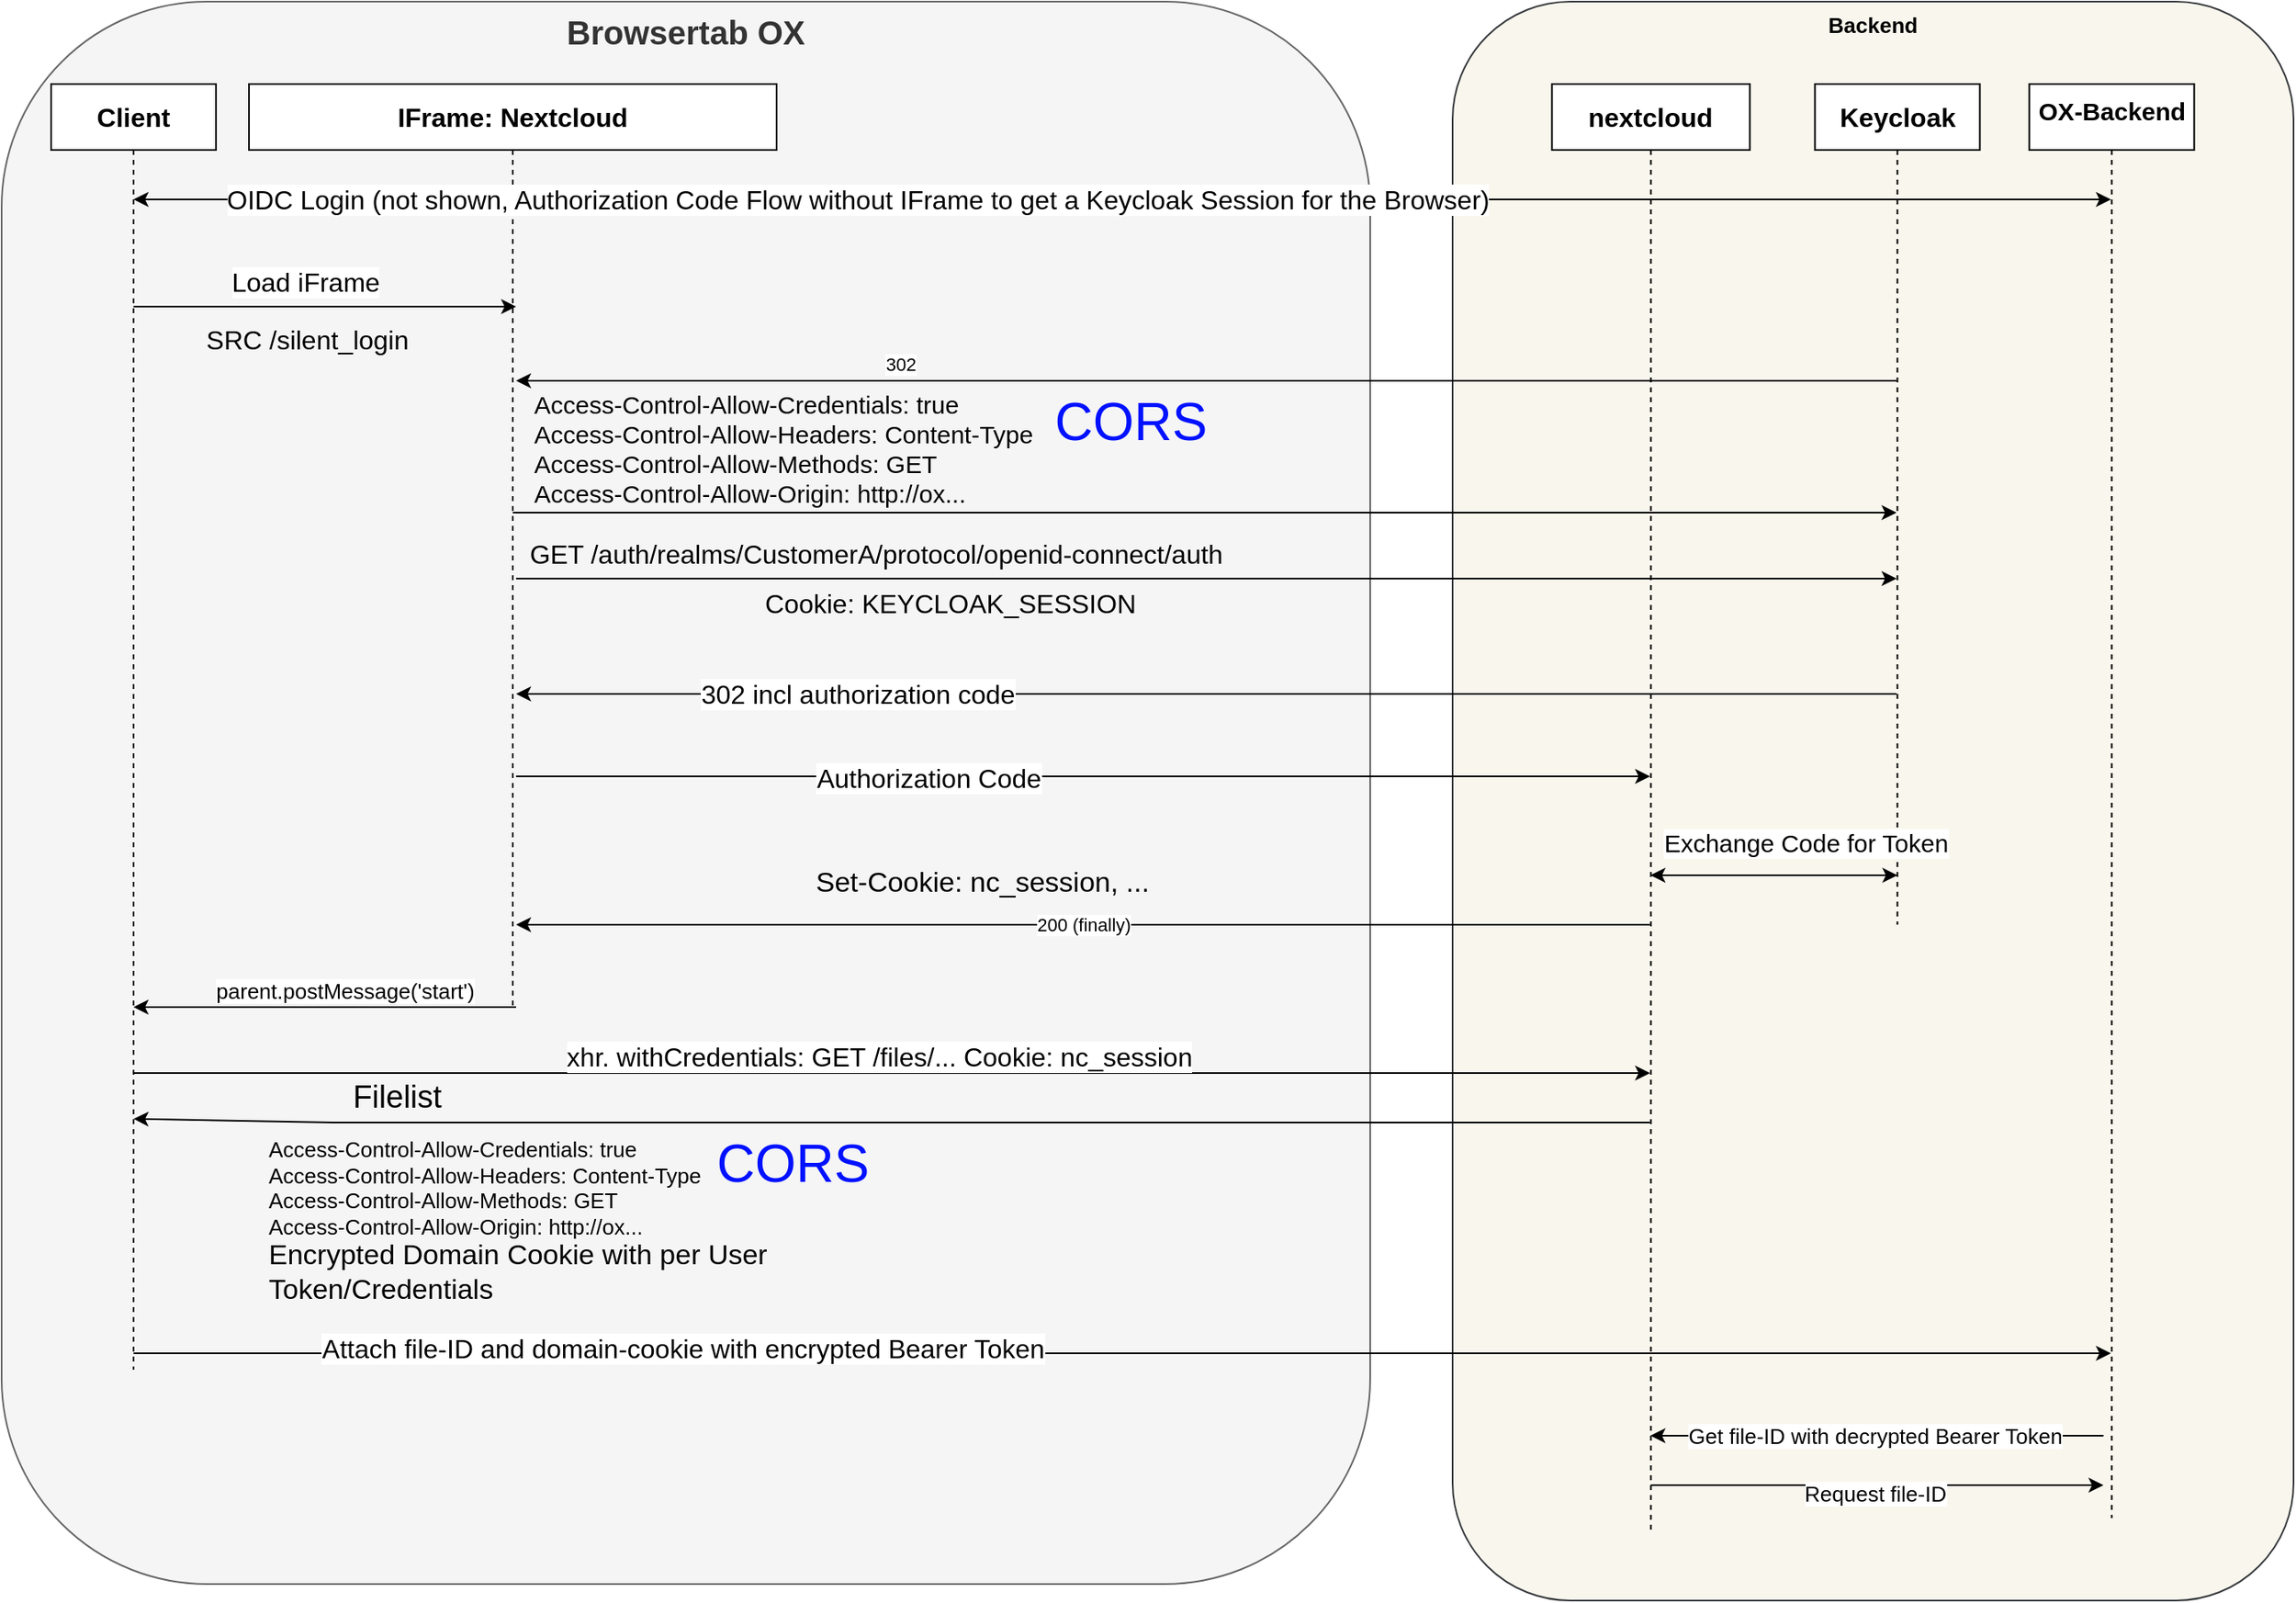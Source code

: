 <mxfile version="20.2.3" type="device"><diagram id="23iRSUPoRavnBvh4doch" name="Page-1"><mxGraphModel dx="1491" dy="929" grid="1" gridSize="10" guides="1" tooltips="1" connect="1" arrows="1" fold="1" page="1" pageScale="1" pageWidth="827" pageHeight="1169" math="0" shadow="0"><root><mxCell id="0"/><mxCell id="1" parent="0"/><mxCell id="41" value="&lt;b style=&quot;font-size: 13px;&quot;&gt;&lt;font style=&quot;font-size: 13px;&quot;&gt;Backend&lt;/font&gt;&lt;/b&gt;" style="rounded=1;whiteSpace=wrap;html=1;fontSize=13;align=center;verticalAlign=top;fillColor=#f9f7ed;strokeColor=#36393d;arcSize=14;" parent="1" vertex="1"><mxGeometry x="880" y="70" width="510" height="970" as="geometry"/></mxCell><mxCell id="40" value="&lt;font size=&quot;1&quot;&gt;&lt;b style=&quot;font-size: 20px&quot;&gt;Browsertab OX&lt;/b&gt;&lt;/font&gt;" style="rounded=1;whiteSpace=wrap;html=1;align=center;fillColor=#f5f5f5;fontColor=#333333;strokeColor=#666666;verticalAlign=top;" parent="1" vertex="1"><mxGeometry y="70" width="830" height="960" as="geometry"/></mxCell><mxCell id="28" style="edgeStyle=none;rounded=0;orthogonalLoop=1;jettySize=auto;html=1;" parent="1" edge="1"><mxGeometry relative="1" as="geometry"><mxPoint x="80" y="255" as="sourcePoint"/><mxPoint x="312" y="255" as="targetPoint"/><Array as="points"><mxPoint x="250.5" y="255"/></Array></mxGeometry></mxCell><mxCell id="29" value="Load iFrame" style="edgeLabel;html=1;align=center;verticalAlign=middle;resizable=0;points=[];fontSize=16;" parent="28" vertex="1" connectable="0"><mxGeometry x="-0.041" y="-4" relative="1" as="geometry"><mxPoint x="-7" y="-19" as="offset"/></mxGeometry></mxCell><mxCell id="47" style="edgeStyle=none;rounded=0;orthogonalLoop=1;jettySize=auto;html=1;fontSize=13;" parent="1" source="2" target="42" edge="1"><mxGeometry relative="1" as="geometry"><Array as="points"><mxPoint x="730" y="890"/></Array></mxGeometry></mxCell><mxCell id="48" value="&lt;font style=&quot;font-size: 16px&quot;&gt;Attach file-ID and domain-cookie with encrypted Bearer Token&lt;/font&gt;" style="edgeLabel;html=1;align=center;verticalAlign=middle;resizable=0;points=[];fontSize=13;" parent="47" vertex="1" connectable="0"><mxGeometry x="-0.446" y="3" relative="1" as="geometry"><mxPoint x="1" as="offset"/></mxGeometry></mxCell><mxCell id="2" value="Client" style="shape=umlLifeline;perimeter=lifelinePerimeter;whiteSpace=wrap;html=1;container=1;collapsible=0;recursiveResize=0;outlineConnect=0;fontSize=16;fontStyle=1" parent="1" vertex="1"><mxGeometry x="30" y="120" width="100" height="780" as="geometry"/></mxCell><mxCell id="10" style="edgeStyle=none;rounded=0;orthogonalLoop=1;jettySize=auto;html=1;fontSize=21;startArrow=none;" parent="1" target="6" edge="1"><mxGeometry relative="1" as="geometry"><Array as="points"/><mxPoint x="310" y="380" as="sourcePoint"/><mxPoint x="600" y="270" as="targetPoint"/></mxGeometry></mxCell><mxCell id="31" value="parent.postMessage('start')" style="edgeStyle=none;rounded=0;orthogonalLoop=1;jettySize=auto;html=1;fontSize=13;" parent="1" edge="1"><mxGeometry x="-0.104" y="-10" relative="1" as="geometry"><mxPoint x="312" y="680" as="sourcePoint"/><mxPoint x="80" y="680" as="targetPoint"/><Array as="points"><mxPoint x="160.5" y="680"/></Array><mxPoint as="offset"/></mxGeometry></mxCell><mxCell id="3" value="IFrame: Nextcloud" style="shape=umlLifeline;perimeter=lifelinePerimeter;whiteSpace=wrap;html=1;container=1;collapsible=0;recursiveResize=0;outlineConnect=0;fontSize=16;fontStyle=1" parent="1" vertex="1"><mxGeometry x="150" y="120" width="320" height="560" as="geometry"/></mxCell><mxCell id="11" style="edgeStyle=none;rounded=0;orthogonalLoop=1;jettySize=auto;html=1;fontSize=21;" parent="1" source="6" edge="1"><mxGeometry relative="1" as="geometry"><mxPoint x="600" y="300" as="sourcePoint"/><mxPoint x="312" y="300" as="targetPoint"/><Array as="points"><mxPoint x="430.5" y="300"/></Array></mxGeometry></mxCell><mxCell id="15" value="302" style="edgeLabel;html=1;align=center;verticalAlign=middle;resizable=0;points=[];" parent="11" vertex="1" connectable="0"><mxGeometry x="0.444" y="-4" relative="1" as="geometry"><mxPoint y="-6" as="offset"/></mxGeometry></mxCell><mxCell id="35" style="edgeStyle=none;rounded=0;orthogonalLoop=1;jettySize=auto;html=1;" parent="1" source="5" edge="1"><mxGeometry relative="1" as="geometry"><mxPoint x="600.33" y="750" as="sourcePoint"/><mxPoint x="80" y="747.772" as="targetPoint"/><Array as="points"><mxPoint x="410.83" y="750"/><mxPoint x="200.83" y="750"/></Array></mxGeometry></mxCell><mxCell id="5" value="nextcloud" style="shape=umlLifeline;perimeter=lifelinePerimeter;whiteSpace=wrap;html=1;container=1;collapsible=0;recursiveResize=0;outlineConnect=0;size=40;fontSize=16;fontStyle=1" parent="1" vertex="1"><mxGeometry x="940.25" y="120" width="120" height="880" as="geometry"/></mxCell><mxCell id="20" style="edgeStyle=none;rounded=0;orthogonalLoop=1;jettySize=auto;html=1;" parent="1" target="6" edge="1"><mxGeometry relative="1" as="geometry"><mxPoint x="312" y="420" as="sourcePoint"/><mxPoint x="760" y="420" as="targetPoint"/><Array as="points"><mxPoint x="320.5" y="420"/></Array></mxGeometry></mxCell><mxCell id="6" value="Keycloak" style="shape=umlLifeline;perimeter=lifelinePerimeter;whiteSpace=wrap;html=1;container=1;collapsible=0;recursiveResize=0;outlineConnect=0;fontSize=16;fontStyle=1" parent="1" vertex="1"><mxGeometry x="1099.75" y="120" width="100" height="510" as="geometry"/></mxCell><mxCell id="12" value="&lt;div style=&quot;font-size: 15px&quot;&gt;&lt;font style=&quot;font-size: 15px&quot;&gt;Access-Control-Allow-Credentials: true&lt;/font&gt;&lt;/div&gt;&lt;div style=&quot;font-size: 15px&quot;&gt;&lt;font style=&quot;font-size: 15px&quot;&gt;Access-Control-Allow-Headers: Content-Type&lt;/font&gt;&lt;/div&gt;&lt;div style=&quot;font-size: 15px&quot;&gt;&lt;font style=&quot;font-size: 15px&quot;&gt;Access-Control-Allow-Methods: GET&lt;/font&gt;&lt;/div&gt;&lt;div style=&quot;font-size: 15px&quot;&gt;&lt;font style=&quot;font-size: 15px&quot;&gt;Access-Control-Allow-Origin: http://ox...&lt;/font&gt;&lt;/div&gt;&lt;div style=&quot;font-size: 15px&quot;&gt;&lt;br&gt;&lt;/div&gt;" style="text;html=1;strokeColor=none;fillColor=none;align=left;verticalAlign=middle;whiteSpace=wrap;rounded=0;fontSize=16;" parent="1" vertex="1"><mxGeometry x="320.5" y="330" width="350" height="40" as="geometry"/></mxCell><mxCell id="13" value="SRC /silent_login" style="text;html=1;align=center;verticalAlign=middle;resizable=0;points=[];autosize=1;strokeColor=none;fillColor=none;fontSize=16;" parent="1" vertex="1"><mxGeometry x="110" y="260" width="150" height="30" as="geometry"/></mxCell><mxCell id="16" value="" style="endArrow=classic;html=1;rounded=0;" parent="1" source="6" edge="1"><mxGeometry width="50" height="50" relative="1" as="geometry"><mxPoint x="760" y="490" as="sourcePoint"/><mxPoint x="312" y="490" as="targetPoint"/><Array as="points"><mxPoint x="540.5" y="490"/><mxPoint x="330.5" y="490"/></Array></mxGeometry></mxCell><mxCell id="21" value="302 incl authorization code" style="edgeLabel;html=1;align=center;verticalAlign=middle;resizable=0;points=[];fontSize=16;" parent="16" vertex="1" connectable="0"><mxGeometry x="0.622" y="-3" relative="1" as="geometry"><mxPoint x="48" y="3" as="offset"/></mxGeometry></mxCell><mxCell id="18" value="Cookie: KEYCLOAK_SESSION" style="text;html=1;align=center;verticalAlign=middle;resizable=0;points=[];autosize=1;strokeColor=none;fillColor=none;fontSize=16;" parent="1" vertex="1"><mxGeometry x="450" y="420" width="250" height="30" as="geometry"/></mxCell><mxCell id="22" value="" style="endArrow=classic;html=1;rounded=0;" parent="1" target="5" edge="1"><mxGeometry width="50" height="50" relative="1" as="geometry"><mxPoint x="312" y="540" as="sourcePoint"/><mxPoint x="600" y="540" as="targetPoint"/><Array as="points"><mxPoint x="530.5" y="540"/></Array></mxGeometry></mxCell><mxCell id="23" value="Authorization Code" style="edgeLabel;html=1;align=center;verticalAlign=middle;resizable=0;points=[];fontSize=16;" parent="22" vertex="1" connectable="0"><mxGeometry x="-0.278" y="-1" relative="1" as="geometry"><mxPoint x="1" as="offset"/></mxGeometry></mxCell><mxCell id="25" value="&lt;font style=&quot;font-size: 15px&quot;&gt;Exchange Code for Token&lt;/font&gt;" style="endArrow=classic;startArrow=classic;html=1;rounded=0;" parent="1" edge="1"><mxGeometry x="0.253" y="20" width="50" height="50" relative="1" as="geometry"><mxPoint x="1000" y="600" as="sourcePoint"/><mxPoint x="1149.75" y="600" as="targetPoint"/><Array as="points"><mxPoint x="1030.25" y="600"/><mxPoint x="1100" y="600"/></Array><mxPoint as="offset"/></mxGeometry></mxCell><mxCell id="27" value="200 (finally)" style="edgeStyle=none;rounded=0;orthogonalLoop=1;jettySize=auto;html=1;" parent="1" source="5" edge="1"><mxGeometry relative="1" as="geometry"><mxPoint x="600" y="630" as="sourcePoint"/><mxPoint x="312" y="630" as="targetPoint"/><Array as="points"><mxPoint x="350.5" y="630"/></Array></mxGeometry></mxCell><mxCell id="30" value="&lt;font style=&quot;font-size: 17px&quot;&gt;Set-Cookie: nc_session, ...&lt;br&gt;&lt;br&gt;&lt;/font&gt;" style="text;html=1;strokeColor=none;fillColor=none;align=center;verticalAlign=middle;whiteSpace=wrap;rounded=0;fontSize=13;" parent="1" vertex="1"><mxGeometry x="360" y="600" width="470" height="30" as="geometry"/></mxCell><mxCell id="33" value="" style="endArrow=classic;html=1;rounded=0;" parent="1" target="5" edge="1"><mxGeometry width="50" height="50" relative="1" as="geometry"><mxPoint x="80.497" y="720" as="sourcePoint"/><mxPoint x="600.83" y="720" as="targetPoint"/></mxGeometry></mxCell><mxCell id="34" value="&lt;font style=&quot;font-size: 16px;&quot;&gt;xhr. withCredentials: GET /files/... Cookie: nc_session&lt;/font&gt;" style="edgeLabel;html=1;align=center;verticalAlign=middle;resizable=0;points=[];fontSize=16;" parent="33" vertex="1" connectable="0"><mxGeometry x="0.118" y="-3" relative="1" as="geometry"><mxPoint x="-63" y="-13" as="offset"/></mxGeometry></mxCell><mxCell id="36" value="&lt;div style=&quot;font-size: 13px&quot;&gt;Access-Control-Allow-Credentials: true&lt;/div&gt;&lt;div style=&quot;font-size: 13px&quot;&gt;Access-Control-Allow-Headers: Content-Type&lt;/div&gt;&lt;div style=&quot;font-size: 13px&quot;&gt;Access-Control-Allow-Methods: GET&lt;/div&gt;&lt;div style=&quot;font-size: 13px&quot;&gt;Access-Control-Allow-Origin: http://ox...&lt;/div&gt;&lt;div style=&quot;font-size: 13px&quot;&gt;&lt;span style=&quot;font-size: 17px ; text-align: center&quot;&gt;Encrypted Domain Cookie with per User Token/Credentials&lt;/span&gt;&lt;br&gt;&lt;/div&gt;" style="text;html=1;strokeColor=none;fillColor=none;align=left;verticalAlign=middle;whiteSpace=wrap;rounded=0;fontSize=13;" parent="1" vertex="1"><mxGeometry x="160" y="790" width="350" height="40" as="geometry"/></mxCell><mxCell id="42" value="&lt;font style=&quot;font-size: 15px;&quot;&gt;OX-Backend&lt;br&gt;&lt;/font&gt;" style="shape=umlLifeline;perimeter=lifelinePerimeter;whiteSpace=wrap;html=1;container=1;collapsible=0;recursiveResize=0;outlineConnect=0;fontSize=16;align=center;verticalAlign=top;fontStyle=1;size=40;" parent="1" vertex="1"><mxGeometry x="1229.75" y="120" width="100" height="870" as="geometry"/></mxCell><mxCell id="44" value="" style="endArrow=classic;startArrow=classic;html=1;rounded=0;fontSize=13;" parent="1" source="2" target="42" edge="1"><mxGeometry width="50" height="50" relative="1" as="geometry"><mxPoint x="550" y="470" as="sourcePoint"/><mxPoint x="600" y="420" as="targetPoint"/><Array as="points"><mxPoint x="840" y="190"/></Array></mxGeometry></mxCell><mxCell id="45" value="OIDC Login (not shown, Authorization Code Flow without IFrame to get a Keycloak Session for the Browser)" style="edgeLabel;html=1;align=center;verticalAlign=middle;resizable=0;points=[];fontSize=16;" parent="44" vertex="1" connectable="0"><mxGeometry x="-0.268" relative="1" as="geometry"><mxPoint as="offset"/></mxGeometry></mxCell><mxCell id="49" value="" style="endArrow=classic;html=1;rounded=0;fontSize=13;" parent="1" edge="1"><mxGeometry width="50" height="50" relative="1" as="geometry"><mxPoint x="1274.75" y="940" as="sourcePoint"/><mxPoint x="1000" y="940" as="targetPoint"/><Array as="points"><mxPoint x="1085.25" y="940"/></Array></mxGeometry></mxCell><mxCell id="50" value="Get file-ID with decrypted Bearer Token" style="edgeLabel;html=1;align=center;verticalAlign=middle;resizable=0;points=[];fontSize=13;" parent="49" vertex="1" connectable="0"><mxGeometry x="0.169" y="-2" relative="1" as="geometry"><mxPoint x="21" y="2" as="offset"/></mxGeometry></mxCell><mxCell id="51" value="" style="endArrow=classic;html=1;rounded=0;fontSize=13;" parent="1" edge="1" source="5"><mxGeometry width="50" height="50" relative="1" as="geometry"><mxPoint x="995.25" y="970" as="sourcePoint"/><mxPoint x="1274.75" y="970" as="targetPoint"/><Array as="points"><mxPoint x="1205.25" y="970"/></Array></mxGeometry></mxCell><mxCell id="52" value="Request file-ID" style="edgeLabel;html=1;align=center;verticalAlign=middle;resizable=0;points=[];fontSize=13;" parent="51" vertex="1" connectable="0"><mxGeometry x="-0.017" y="-5" relative="1" as="geometry"><mxPoint as="offset"/></mxGeometry></mxCell><mxCell id="54" value="&lt;font style=&quot;font-size: 19px&quot;&gt;Filelist&lt;/font&gt;" style="text;html=1;strokeColor=none;fillColor=none;align=center;verticalAlign=middle;whiteSpace=wrap;rounded=0;fontSize=16;" parent="1" vertex="1"><mxGeometry x="210" y="720" width="60" height="30" as="geometry"/></mxCell><mxCell id="57" value="&lt;font color=&quot;#0011ff&quot;&gt;CORS&lt;/font&gt;" style="text;html=1;strokeColor=none;fillColor=none;align=center;verticalAlign=middle;whiteSpace=wrap;rounded=0;dashed=1;fontSize=32;fontColor=#FF1C1C;" parent="1" vertex="1"><mxGeometry x="655" y="310" width="60" height="30" as="geometry"/></mxCell><mxCell id="58" value="&lt;font color=&quot;#0011ff&quot;&gt;CORS&lt;/font&gt;" style="text;html=1;strokeColor=none;fillColor=none;align=center;verticalAlign=middle;whiteSpace=wrap;rounded=0;dashed=1;fontSize=32;fontColor=#FF1C1C;" parent="1" vertex="1"><mxGeometry x="450" y="760" width="60" height="30" as="geometry"/></mxCell><mxCell id="17" value="&lt;font style=&quot;font-size: 16px&quot;&gt;GET /auth/realms/CustomerA/protocol/openid-connect/auth&lt;/font&gt;" style="text;html=1;align=center;verticalAlign=middle;resizable=0;points=[];autosize=1;strokeColor=none;fillColor=none;" parent="1" vertex="1"><mxGeometry x="310" y="390" width="440" height="30" as="geometry"/></mxCell></root></mxGraphModel></diagram></mxfile>
